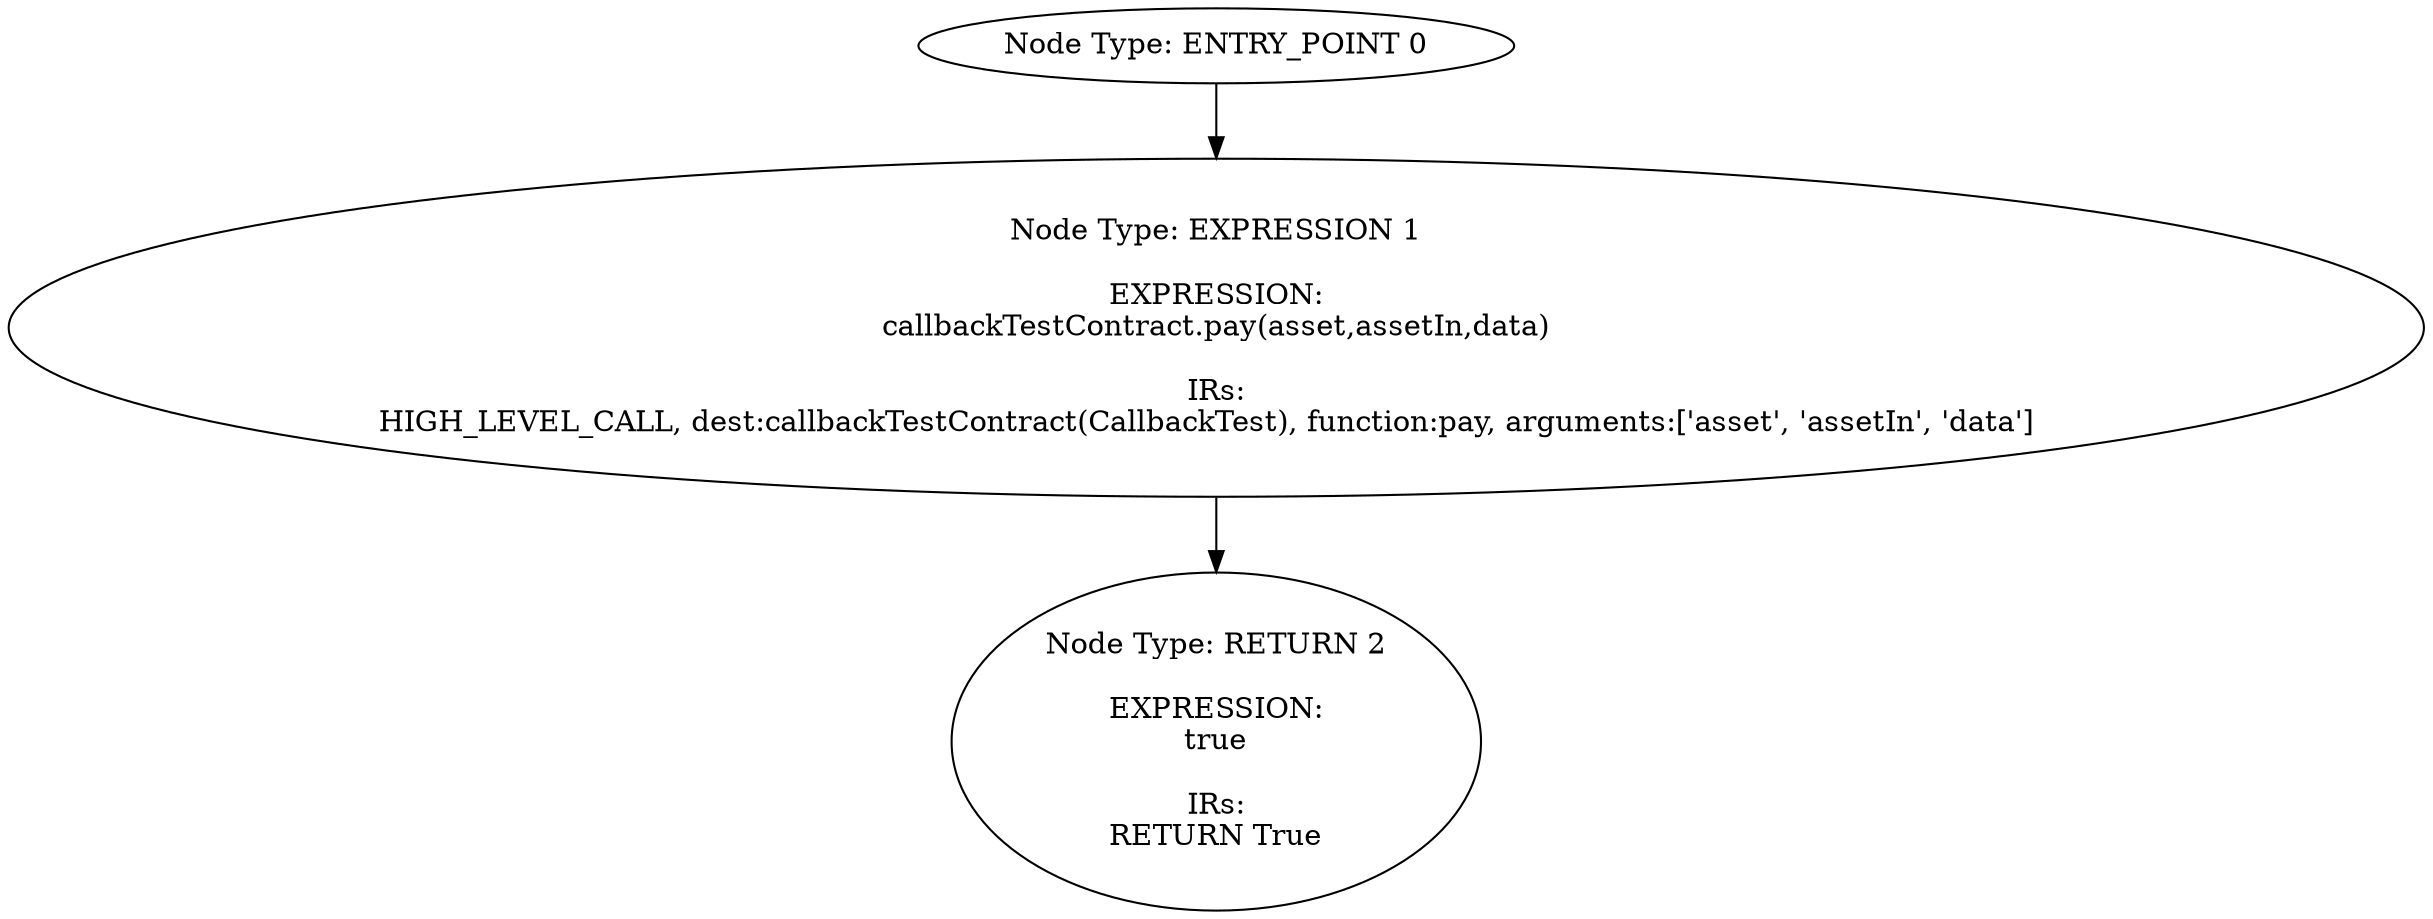digraph{
0[label="Node Type: ENTRY_POINT 0
"];
0->1;
1[label="Node Type: EXPRESSION 1

EXPRESSION:
callbackTestContract.pay(asset,assetIn,data)

IRs:
HIGH_LEVEL_CALL, dest:callbackTestContract(CallbackTest), function:pay, arguments:['asset', 'assetIn', 'data']  "];
1->2;
2[label="Node Type: RETURN 2

EXPRESSION:
true

IRs:
RETURN True"];
}
